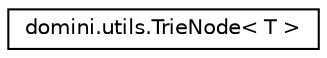 digraph "Graphical Class Hierarchy"
{
  edge [fontname="Helvetica",fontsize="10",labelfontname="Helvetica",labelfontsize="10"];
  node [fontname="Helvetica",fontsize="10",shape=record];
  rankdir="LR";
  Node0 [label="domini.utils.TrieNode\< T \>",height=0.2,width=0.4,color="black", fillcolor="white", style="filled",URL="$classdomini_1_1utils_1_1TrieNode.html",tooltip="Classe TrieNode. "];
}
